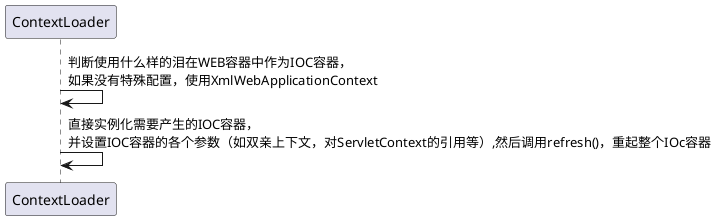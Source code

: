 @startuml
ContextLoader -> ContextLoader: 判断使用什么样的泪在WEB容器中作为IOC容器，\n如果没有特殊配置，使用XmlWebApplicationContext
ContextLoader -> ContextLoader: 直接实例化需要产生的IOC容器，\n并设置IOC容器的各个参数（如双亲上下文，对ServletContext的引用等）,然后调用refresh()，重起整个IOc容器
@enduml
